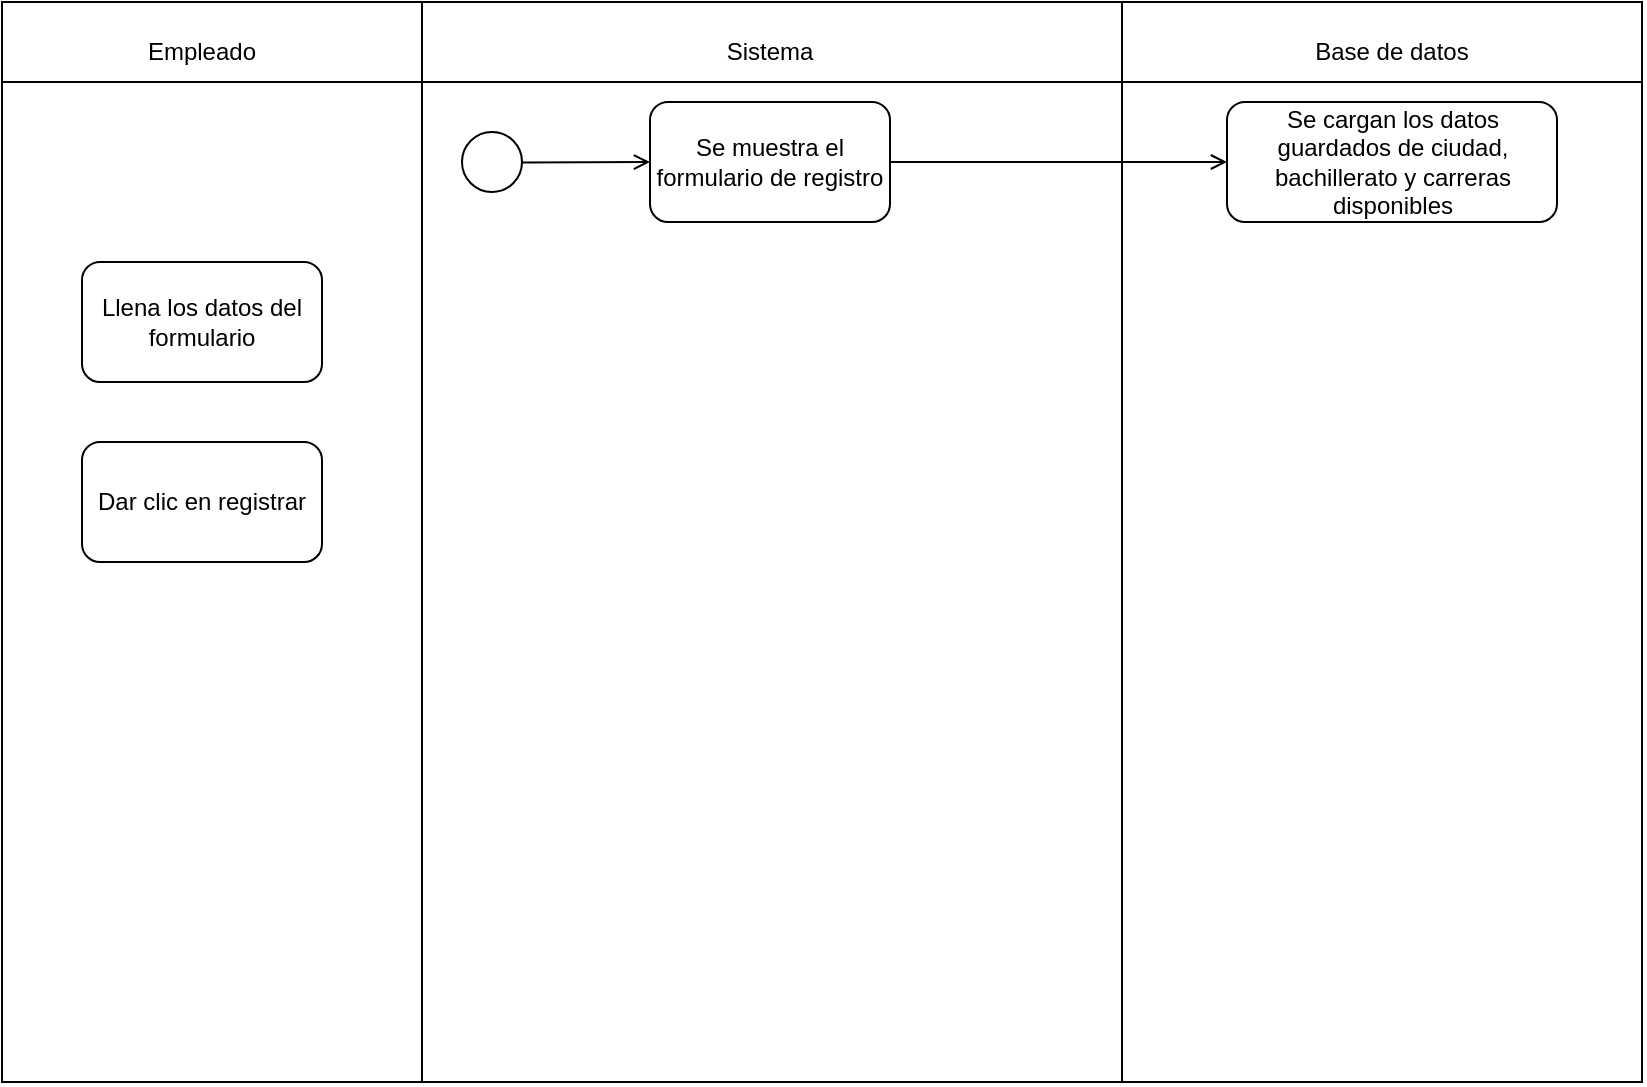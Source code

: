 <mxfile version="22.1.3" type="github">
  <diagram name="Página-1" id="kJy6fA5xsbS_I4HmSZd8">
    <mxGraphModel dx="1434" dy="725" grid="1" gridSize="10" guides="1" tooltips="1" connect="1" arrows="1" fold="1" page="1" pageScale="1" pageWidth="827" pageHeight="1169" math="0" shadow="0">
      <root>
        <mxCell id="0" />
        <mxCell id="1" parent="0" />
        <mxCell id="3AA65xwWDKS9D7IZsWyU-1" value="" style="rounded=0;whiteSpace=wrap;html=1;movable=0;resizable=0;rotatable=0;deletable=0;editable=0;locked=1;connectable=0;" vertex="1" parent="1">
          <mxGeometry width="820" height="540" as="geometry" />
        </mxCell>
        <mxCell id="3AA65xwWDKS9D7IZsWyU-2" value="" style="endArrow=none;html=1;rounded=0;movable=0;resizable=0;rotatable=0;deletable=0;editable=0;locked=1;connectable=0;" edge="1" parent="1">
          <mxGeometry width="50" height="50" relative="1" as="geometry">
            <mxPoint y="40" as="sourcePoint" />
            <mxPoint x="820" y="40" as="targetPoint" />
          </mxGeometry>
        </mxCell>
        <mxCell id="3AA65xwWDKS9D7IZsWyU-3" value="Empleado" style="text;html=1;strokeColor=none;fillColor=none;align=center;verticalAlign=middle;whiteSpace=wrap;rounded=0;" vertex="1" parent="1">
          <mxGeometry x="70" y="10" width="60" height="30" as="geometry" />
        </mxCell>
        <mxCell id="3AA65xwWDKS9D7IZsWyU-4" value="" style="endArrow=none;html=1;rounded=0;" edge="1" parent="1">
          <mxGeometry width="50" height="50" relative="1" as="geometry">
            <mxPoint x="210" y="540" as="sourcePoint" />
            <mxPoint x="210" as="targetPoint" />
          </mxGeometry>
        </mxCell>
        <mxCell id="3AA65xwWDKS9D7IZsWyU-5" value="" style="endArrow=none;html=1;rounded=0;" edge="1" parent="1">
          <mxGeometry width="50" height="50" relative="1" as="geometry">
            <mxPoint x="560" y="540" as="sourcePoint" />
            <mxPoint x="560" as="targetPoint" />
          </mxGeometry>
        </mxCell>
        <mxCell id="3AA65xwWDKS9D7IZsWyU-6" value="Sistema" style="text;html=1;strokeColor=none;fillColor=none;align=center;verticalAlign=middle;whiteSpace=wrap;rounded=0;" vertex="1" parent="1">
          <mxGeometry x="354" y="10" width="60" height="30" as="geometry" />
        </mxCell>
        <mxCell id="3AA65xwWDKS9D7IZsWyU-7" value="Base de datos" style="text;html=1;strokeColor=none;fillColor=none;align=center;verticalAlign=middle;whiteSpace=wrap;rounded=0;" vertex="1" parent="1">
          <mxGeometry x="650" y="10" width="90" height="30" as="geometry" />
        </mxCell>
        <mxCell id="3AA65xwWDKS9D7IZsWyU-13" value="" style="ellipse;html=1;" vertex="1" parent="1">
          <mxGeometry x="230" y="65" width="30" height="30" as="geometry" />
        </mxCell>
        <mxCell id="3AA65xwWDKS9D7IZsWyU-14" value="" style="endArrow=open;html=1;rounded=0;align=center;verticalAlign=top;endFill=0;labelBackgroundColor=none;endSize=6;entryX=0;entryY=0.5;entryDx=0;entryDy=0;" edge="1" source="3AA65xwWDKS9D7IZsWyU-13" parent="1" target="3AA65xwWDKS9D7IZsWyU-15">
          <mxGeometry relative="1" as="geometry">
            <mxPoint x="290" y="65" as="targetPoint" />
          </mxGeometry>
        </mxCell>
        <mxCell id="3AA65xwWDKS9D7IZsWyU-15" value="Se muestra el formulario de registro" style="rounded=1;whiteSpace=wrap;html=1;" vertex="1" parent="1">
          <mxGeometry x="324" y="50" width="120" height="60" as="geometry" />
        </mxCell>
        <mxCell id="3AA65xwWDKS9D7IZsWyU-16" value="Se cargan los datos guardados de ciudad, bachillerato y carreras disponibles" style="rounded=1;whiteSpace=wrap;html=1;" vertex="1" parent="1">
          <mxGeometry x="612.5" y="50" width="165" height="60" as="geometry" />
        </mxCell>
        <mxCell id="3AA65xwWDKS9D7IZsWyU-17" value="" style="endArrow=open;html=1;rounded=0;align=center;verticalAlign=top;endFill=0;labelBackgroundColor=none;endSize=6;exitX=1;exitY=0.5;exitDx=0;exitDy=0;" edge="1" parent="1" source="3AA65xwWDKS9D7IZsWyU-15" target="3AA65xwWDKS9D7IZsWyU-16">
          <mxGeometry relative="1" as="geometry">
            <mxPoint x="334" y="90" as="targetPoint" />
            <mxPoint x="270" y="90" as="sourcePoint" />
          </mxGeometry>
        </mxCell>
        <mxCell id="3AA65xwWDKS9D7IZsWyU-18" value="Llena los datos del formulario" style="rounded=1;whiteSpace=wrap;html=1;" vertex="1" parent="1">
          <mxGeometry x="40" y="130" width="120" height="60" as="geometry" />
        </mxCell>
        <mxCell id="3AA65xwWDKS9D7IZsWyU-20" value="Dar clic en registrar" style="rounded=1;whiteSpace=wrap;html=1;" vertex="1" parent="1">
          <mxGeometry x="40" y="220" width="120" height="60" as="geometry" />
        </mxCell>
      </root>
    </mxGraphModel>
  </diagram>
</mxfile>
